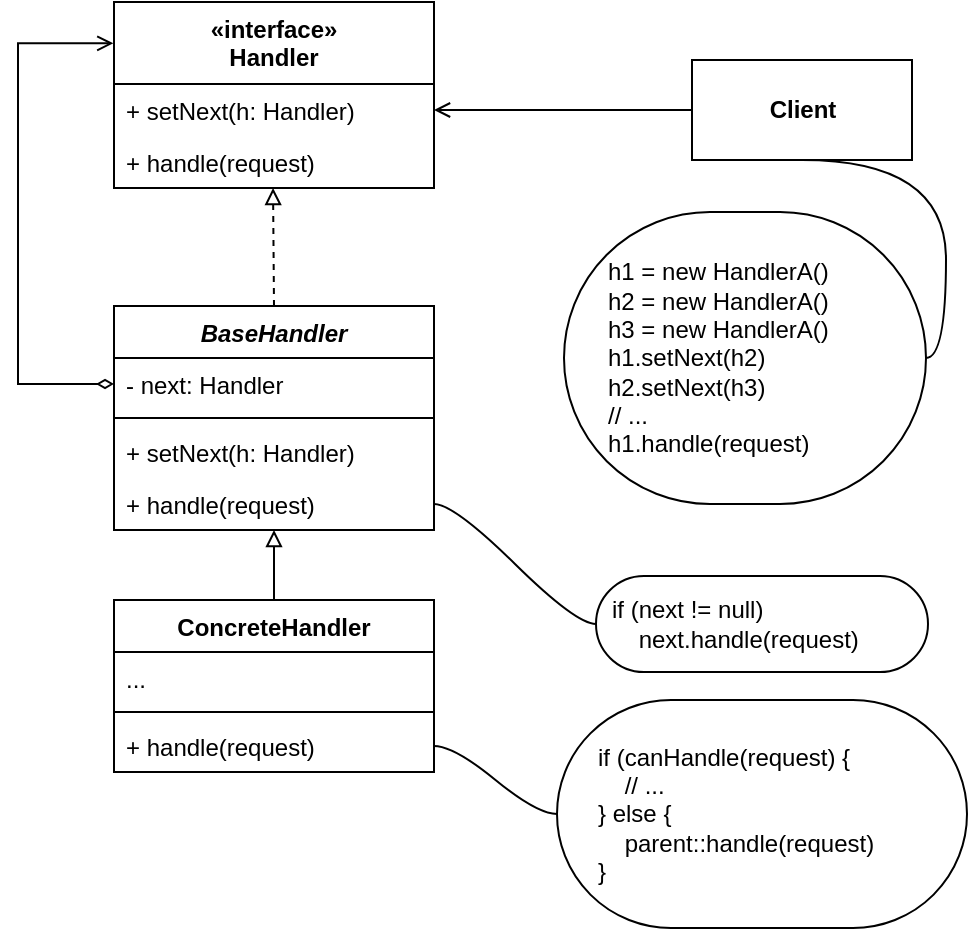<mxfile>
    <diagram id="foTHO4zXuxD7dfvpiwmI" name="Standard">
        <mxGraphModel dx="1374" dy="782" grid="0" gridSize="10" guides="1" tooltips="1" connect="1" arrows="1" fold="1" page="1" pageScale="1" pageWidth="827" pageHeight="1169" math="0" shadow="0">
            <root>
                <mxCell id="0"/>
                <mxCell id="1" parent="0"/>
                <mxCell id="3" value="«interface»&#10;Handler" style="swimlane;fontStyle=1;align=center;verticalAlign=top;childLayout=stackLayout;horizontal=1;startSize=41;horizontalStack=0;resizeParent=1;resizeParentMax=0;resizeLast=0;collapsible=1;marginBottom=0;" parent="1" vertex="1">
                    <mxGeometry x="224" y="182" width="160" height="93" as="geometry"/>
                </mxCell>
                <mxCell id="6" value="+ setNext(h: Handler)" style="text;strokeColor=none;fillColor=none;align=left;verticalAlign=top;spacingLeft=4;spacingRight=4;overflow=hidden;rotatable=0;points=[[0,0.5],[1,0.5]];portConstraint=eastwest;" parent="3" vertex="1">
                    <mxGeometry y="41" width="160" height="26" as="geometry"/>
                </mxCell>
                <mxCell id="7" value="+ handle(request)" style="text;strokeColor=none;fillColor=none;align=left;verticalAlign=top;spacingLeft=4;spacingRight=4;overflow=hidden;rotatable=0;points=[[0,0.5],[1,0.5]];portConstraint=eastwest;" parent="3" vertex="1">
                    <mxGeometry y="67" width="160" height="26" as="geometry"/>
                </mxCell>
                <mxCell id="9" style="edgeStyle=none;html=1;exitX=0;exitY=0.5;exitDx=0;exitDy=0;entryX=1;entryY=0.5;entryDx=0;entryDy=0;endArrow=open;endFill=0;" parent="1" source="8" target="6" edge="1">
                    <mxGeometry relative="1" as="geometry"/>
                </mxCell>
                <mxCell id="8" value="Client" style="html=1;fontStyle=1" parent="1" vertex="1">
                    <mxGeometry x="513" y="211" width="110" height="50" as="geometry"/>
                </mxCell>
                <mxCell id="16" style="edgeStyle=none;html=1;exitX=0.5;exitY=0;exitDx=0;exitDy=0;entryX=0.497;entryY=1;entryDx=0;entryDy=0;entryPerimeter=0;endArrow=block;endFill=0;dashed=1;" parent="1" source="10" target="7" edge="1">
                    <mxGeometry relative="1" as="geometry"/>
                </mxCell>
                <mxCell id="10" value="BaseHandler" style="swimlane;fontStyle=3;align=center;verticalAlign=top;childLayout=stackLayout;horizontal=1;startSize=26;horizontalStack=0;resizeParent=1;resizeParentMax=0;resizeLast=0;collapsible=1;marginBottom=0;" parent="1" vertex="1">
                    <mxGeometry x="224" y="334" width="160" height="112" as="geometry"/>
                </mxCell>
                <mxCell id="11" value="- next: Handler" style="text;strokeColor=none;fillColor=none;align=left;verticalAlign=top;spacingLeft=4;spacingRight=4;overflow=hidden;rotatable=0;points=[[0,0.5],[1,0.5]];portConstraint=eastwest;" parent="10" vertex="1">
                    <mxGeometry y="26" width="160" height="26" as="geometry"/>
                </mxCell>
                <mxCell id="12" value="" style="line;strokeWidth=1;fillColor=none;align=left;verticalAlign=middle;spacingTop=-1;spacingLeft=3;spacingRight=3;rotatable=0;labelPosition=right;points=[];portConstraint=eastwest;" parent="10" vertex="1">
                    <mxGeometry y="52" width="160" height="8" as="geometry"/>
                </mxCell>
                <mxCell id="13" value="+ setNext(h: Handler)" style="text;strokeColor=none;fillColor=none;align=left;verticalAlign=top;spacingLeft=4;spacingRight=4;overflow=hidden;rotatable=0;points=[[0,0.5],[1,0.5]];portConstraint=eastwest;" parent="10" vertex="1">
                    <mxGeometry y="60" width="160" height="26" as="geometry"/>
                </mxCell>
                <mxCell id="15" value="+ handle(request)" style="text;strokeColor=none;fillColor=none;align=left;verticalAlign=top;spacingLeft=4;spacingRight=4;overflow=hidden;rotatable=0;points=[[0,0.5],[1,0.5]];portConstraint=eastwest;" parent="10" vertex="1">
                    <mxGeometry y="86" width="160" height="26" as="geometry"/>
                </mxCell>
                <mxCell id="21" style="edgeStyle=none;html=1;exitX=0.5;exitY=0;exitDx=0;exitDy=0;entryX=0.5;entryY=1;entryDx=0;entryDy=0;endArrow=block;endFill=0;" parent="1" source="17" target="10" edge="1">
                    <mxGeometry relative="1" as="geometry"/>
                </mxCell>
                <mxCell id="17" value="ConcreteHandler" style="swimlane;fontStyle=1;align=center;verticalAlign=top;childLayout=stackLayout;horizontal=1;startSize=26;horizontalStack=0;resizeParent=1;resizeParentMax=0;resizeLast=0;collapsible=1;marginBottom=0;" parent="1" vertex="1">
                    <mxGeometry x="224" y="481" width="160" height="86" as="geometry"/>
                </mxCell>
                <mxCell id="18" value="..." style="text;strokeColor=none;fillColor=none;align=left;verticalAlign=top;spacingLeft=4;spacingRight=4;overflow=hidden;rotatable=0;points=[[0,0.5],[1,0.5]];portConstraint=eastwest;" parent="17" vertex="1">
                    <mxGeometry y="26" width="160" height="26" as="geometry"/>
                </mxCell>
                <mxCell id="19" value="" style="line;strokeWidth=1;fillColor=none;align=left;verticalAlign=middle;spacingTop=-1;spacingLeft=3;spacingRight=3;rotatable=0;labelPosition=right;points=[];portConstraint=eastwest;" parent="17" vertex="1">
                    <mxGeometry y="52" width="160" height="8" as="geometry"/>
                </mxCell>
                <mxCell id="20" value="+ handle(request)" style="text;strokeColor=none;fillColor=none;align=left;verticalAlign=top;spacingLeft=4;spacingRight=4;overflow=hidden;rotatable=0;points=[[0,0.5],[1,0.5]];portConstraint=eastwest;" parent="17" vertex="1">
                    <mxGeometry y="60" width="160" height="26" as="geometry"/>
                </mxCell>
                <mxCell id="22" style="edgeStyle=orthogonalEdgeStyle;html=1;exitX=0;exitY=0.5;exitDx=0;exitDy=0;entryX=-0.002;entryY=0.222;entryDx=0;entryDy=0;entryPerimeter=0;endArrow=open;endFill=0;startArrow=diamondThin;startFill=0;rounded=0;" parent="1" source="11" target="3" edge="1">
                    <mxGeometry relative="1" as="geometry">
                        <Array as="points">
                            <mxPoint x="176" y="373"/>
                            <mxPoint x="176" y="203"/>
                        </Array>
                    </mxGeometry>
                </mxCell>
                <mxCell id="23" value="&lt;span&gt;h1 = new HandlerA()&lt;/span&gt;&lt;br&gt;&lt;span&gt;h2 = new HandlerA()&lt;/span&gt;&lt;br&gt;&lt;span&gt;h3 = new HandlerA()&lt;/span&gt;&lt;br&gt;&lt;span&gt;h1.setNext(h2)&lt;/span&gt;&lt;br&gt;&lt;span&gt;h2.setNext(h3)&lt;/span&gt;&lt;br&gt;&lt;span&gt;// ...&lt;/span&gt;&lt;br&gt;&lt;span&gt;h1.handle(request)&lt;/span&gt;" style="whiteSpace=wrap;html=1;rounded=1;arcSize=50;align=left;verticalAlign=middle;strokeWidth=1;autosize=1;spacing=22;treeFolding=1;treeMoving=1;newEdgeStyle={&quot;edgeStyle&quot;:&quot;entityRelationEdgeStyle&quot;,&quot;startArrow&quot;:&quot;none&quot;,&quot;endArrow&quot;:&quot;none&quot;,&quot;segment&quot;:10,&quot;curved&quot;:1};sketch=0;" parent="1" vertex="1">
                    <mxGeometry x="449" y="287" width="181" height="146" as="geometry"/>
                </mxCell>
                <mxCell id="24" value="" style="edgeStyle=entityRelationEdgeStyle;startArrow=none;endArrow=none;segment=10;curved=1;rounded=0;exitX=0.5;exitY=1;exitDx=0;exitDy=0;" parent="1" source="8" target="23" edge="1">
                    <mxGeometry relative="1" as="geometry">
                        <mxPoint x="462" y="354" as="sourcePoint"/>
                    </mxGeometry>
                </mxCell>
                <mxCell id="25" value="if (next != null)&lt;br&gt;&amp;nbsp; &amp;nbsp; next.handle(request)" style="whiteSpace=wrap;html=1;rounded=1;arcSize=50;align=left;verticalAlign=middle;strokeWidth=1;autosize=1;spacing=8;treeFolding=1;treeMoving=1;newEdgeStyle={&quot;edgeStyle&quot;:&quot;entityRelationEdgeStyle&quot;,&quot;startArrow&quot;:&quot;none&quot;,&quot;endArrow&quot;:&quot;none&quot;,&quot;segment&quot;:10,&quot;curved&quot;:1};" parent="1" vertex="1">
                    <mxGeometry x="465" y="469" width="166" height="48" as="geometry"/>
                </mxCell>
                <mxCell id="26" value="" style="edgeStyle=entityRelationEdgeStyle;startArrow=none;endArrow=none;segment=10;curved=1;exitX=1;exitY=0.5;exitDx=0;exitDy=0;" parent="1" source="15" target="25" edge="1">
                    <mxGeometry relative="1" as="geometry">
                        <mxPoint x="450" y="527" as="sourcePoint"/>
                    </mxGeometry>
                </mxCell>
                <mxCell id="27" value="if (canHandle(request) {&lt;br&gt;&amp;nbsp; &amp;nbsp; // ...&lt;br&gt;} else {&lt;br&gt;&amp;nbsp; &amp;nbsp; parent::handle(request)&lt;br&gt;}" style="whiteSpace=wrap;html=1;rounded=1;arcSize=50;align=left;verticalAlign=middle;strokeWidth=1;autosize=1;spacing=20;treeFolding=1;treeMoving=1;newEdgeStyle={&quot;edgeStyle&quot;:&quot;entityRelationEdgeStyle&quot;,&quot;startArrow&quot;:&quot;none&quot;,&quot;endArrow&quot;:&quot;none&quot;,&quot;segment&quot;:10,&quot;curved&quot;:1};" parent="1" vertex="1">
                    <mxGeometry x="445.5" y="531" width="205" height="114" as="geometry"/>
                </mxCell>
                <mxCell id="28" value="" style="edgeStyle=entityRelationEdgeStyle;startArrow=none;endArrow=none;segment=10;curved=1;exitX=1;exitY=0.5;exitDx=0;exitDy=0;" parent="1" source="20" target="27" edge="1">
                    <mxGeometry relative="1" as="geometry">
                        <mxPoint x="464" y="691" as="sourcePoint"/>
                    </mxGeometry>
                </mxCell>
            </root>
        </mxGraphModel>
    </diagram>
    <diagram id="TOsc3vz6Dty3-7FQohgw" name="Practice">
        <mxGraphModel dx="1145" dy="652" grid="0" gridSize="10" guides="1" tooltips="1" connect="1" arrows="1" fold="1" page="1" pageScale="1" pageWidth="827" pageHeight="1169" math="0" shadow="0">
            <root>
                <mxCell id="ud1DoY0a7iDB4w8MwVCl-0"/>
                <mxCell id="ud1DoY0a7iDB4w8MwVCl-1" parent="ud1DoY0a7iDB4w8MwVCl-0"/>
                <mxCell id="84f1BI8z2X4V6CcKDrJD-32" value="" style="edgeStyle=orthogonalEdgeStyle;rounded=0;html=1;endArrow=open;endFill=0;" parent="ud1DoY0a7iDB4w8MwVCl-1" source="84f1BI8z2X4V6CcKDrJD-0" target="84f1BI8z2X4V6CcKDrJD-23" edge="1">
                    <mxGeometry relative="1" as="geometry"/>
                </mxCell>
                <mxCell id="84f1BI8z2X4V6CcKDrJD-0" value="«interface»&#10;Countermeasure" style="swimlane;fontStyle=1;align=center;verticalAlign=top;childLayout=stackLayout;horizontal=1;startSize=38;horizontalStack=0;resizeParent=1;resizeParentMax=0;resizeLast=0;collapsible=1;marginBottom=0;" parent="ud1DoY0a7iDB4w8MwVCl-1" vertex="1">
                    <mxGeometry x="202" y="246" width="261" height="90" as="geometry"/>
                </mxCell>
                <mxCell id="84f1BI8z2X4V6CcKDrJD-3" value="+ setNextCountermeasure(c: Countermeasure)" style="text;strokeColor=none;fillColor=none;align=left;verticalAlign=top;spacingLeft=4;spacingRight=4;overflow=hidden;rotatable=0;points=[[0,0.5],[1,0.5]];portConstraint=eastwest;" parent="84f1BI8z2X4V6CcKDrJD-0" vertex="1">
                    <mxGeometry y="38" width="261" height="26" as="geometry"/>
                </mxCell>
                <mxCell id="84f1BI8z2X4V6CcKDrJD-4" value="+ counteract(threat: Missile)" style="text;strokeColor=none;fillColor=none;align=left;verticalAlign=top;spacingLeft=4;spacingRight=4;overflow=hidden;rotatable=0;points=[[0,0.5],[1,0.5]];portConstraint=eastwest;" parent="84f1BI8z2X4V6CcKDrJD-0" vertex="1">
                    <mxGeometry y="64" width="261" height="26" as="geometry"/>
                </mxCell>
                <mxCell id="84f1BI8z2X4V6CcKDrJD-27" value="" style="edgeStyle=orthogonalEdgeStyle;html=1;entryX=0.5;entryY=1;entryDx=0;entryDy=0;entryPerimeter=0;dashed=1;endArrow=block;endFill=0;rounded=0;" parent="ud1DoY0a7iDB4w8MwVCl-1" source="84f1BI8z2X4V6CcKDrJD-5" target="84f1BI8z2X4V6CcKDrJD-4" edge="1">
                    <mxGeometry relative="1" as="geometry"/>
                </mxCell>
                <mxCell id="84f1BI8z2X4V6CcKDrJD-5" value="BaseCountermeasure" style="swimlane;fontStyle=3;align=center;verticalAlign=top;childLayout=stackLayout;horizontal=1;startSize=26;horizontalStack=0;resizeParent=1;resizeParentMax=0;resizeLast=0;collapsible=1;marginBottom=0;" parent="ud1DoY0a7iDB4w8MwVCl-1" vertex="1">
                    <mxGeometry x="181" y="372" width="303" height="112" as="geometry"/>
                </mxCell>
                <mxCell id="84f1BI8z2X4V6CcKDrJD-6" value="- nextCountermeasure: Countermeasure | null" style="text;strokeColor=none;fillColor=none;align=left;verticalAlign=top;spacingLeft=4;spacingRight=4;overflow=hidden;rotatable=0;points=[[0,0.5],[1,0.5]];portConstraint=eastwest;" parent="84f1BI8z2X4V6CcKDrJD-5" vertex="1">
                    <mxGeometry y="26" width="303" height="26" as="geometry"/>
                </mxCell>
                <mxCell id="84f1BI8z2X4V6CcKDrJD-7" value="" style="line;strokeWidth=1;fillColor=none;align=left;verticalAlign=middle;spacingTop=-1;spacingLeft=3;spacingRight=3;rotatable=0;labelPosition=right;points=[];portConstraint=eastwest;" parent="84f1BI8z2X4V6CcKDrJD-5" vertex="1">
                    <mxGeometry y="52" width="303" height="8" as="geometry"/>
                </mxCell>
                <mxCell id="84f1BI8z2X4V6CcKDrJD-8" value="+ setNextCountermeasure(c: Countermeasure | null)" style="text;strokeColor=none;fillColor=none;align=left;verticalAlign=top;spacingLeft=4;spacingRight=4;overflow=hidden;rotatable=0;points=[[0,0.5],[1,0.5]];portConstraint=eastwest;" parent="84f1BI8z2X4V6CcKDrJD-5" vertex="1">
                    <mxGeometry y="60" width="303" height="26" as="geometry"/>
                </mxCell>
                <mxCell id="84f1BI8z2X4V6CcKDrJD-9" value="+ counteract(threat: Missile)" style="text;strokeColor=none;fillColor=none;align=left;verticalAlign=top;spacingLeft=4;spacingRight=4;overflow=hidden;rotatable=0;points=[[0,0.5],[1,0.5]];portConstraint=eastwest;" parent="84f1BI8z2X4V6CcKDrJD-5" vertex="1">
                    <mxGeometry y="86" width="303" height="26" as="geometry"/>
                </mxCell>
                <mxCell id="84f1BI8z2X4V6CcKDrJD-28" style="edgeStyle=orthogonalEdgeStyle;html=1;exitX=0.5;exitY=0;exitDx=0;exitDy=0;entryX=0.504;entryY=0.997;entryDx=0;entryDy=0;entryPerimeter=0;endArrow=block;endFill=0;rounded=0;" parent="ud1DoY0a7iDB4w8MwVCl-1" source="84f1BI8z2X4V6CcKDrJD-10" target="84f1BI8z2X4V6CcKDrJD-9" edge="1">
                    <mxGeometry relative="1" as="geometry"/>
                </mxCell>
                <mxCell id="84f1BI8z2X4V6CcKDrJD-10" value="Smokescreen&#10;" style="swimlane;fontStyle=1;align=center;verticalAlign=top;childLayout=stackLayout;horizontal=1;startSize=26;horizontalStack=0;resizeParent=1;resizeParentMax=0;resizeLast=0;collapsible=1;marginBottom=0;" parent="ud1DoY0a7iDB4w8MwVCl-1" vertex="1">
                    <mxGeometry x="69" y="519" width="160" height="52" as="geometry"/>
                </mxCell>
                <mxCell id="84f1BI8z2X4V6CcKDrJD-13" value="+ counteract(threat: Missile)" style="text;strokeColor=none;fillColor=none;align=left;verticalAlign=top;spacingLeft=4;spacingRight=4;overflow=hidden;rotatable=0;points=[[0,0.5],[1,0.5]];portConstraint=eastwest;" parent="84f1BI8z2X4V6CcKDrJD-10" vertex="1">
                    <mxGeometry y="26" width="160" height="26" as="geometry"/>
                </mxCell>
                <mxCell id="84f1BI8z2X4V6CcKDrJD-29" style="edgeStyle=orthogonalEdgeStyle;html=1;exitX=0.5;exitY=0;exitDx=0;exitDy=0;entryX=0.503;entryY=1.001;entryDx=0;entryDy=0;entryPerimeter=0;endArrow=block;endFill=0;rounded=0;" parent="ud1DoY0a7iDB4w8MwVCl-1" source="84f1BI8z2X4V6CcKDrJD-14" target="84f1BI8z2X4V6CcKDrJD-9" edge="1">
                    <mxGeometry relative="1" as="geometry"/>
                </mxCell>
                <mxCell id="84f1BI8z2X4V6CcKDrJD-14" value="IRSmoke" style="swimlane;fontStyle=1;align=center;verticalAlign=top;childLayout=stackLayout;horizontal=1;startSize=26;horizontalStack=0;resizeParent=1;resizeParentMax=0;resizeLast=0;collapsible=1;marginBottom=0;" parent="ud1DoY0a7iDB4w8MwVCl-1" vertex="1">
                    <mxGeometry x="246" y="519" width="160" height="52" as="geometry"/>
                </mxCell>
                <mxCell id="84f1BI8z2X4V6CcKDrJD-15" value="+ counteract(threat: Missile)" style="text;strokeColor=none;fillColor=none;align=left;verticalAlign=top;spacingLeft=4;spacingRight=4;overflow=hidden;rotatable=0;points=[[0,0.5],[1,0.5]];portConstraint=eastwest;" parent="84f1BI8z2X4V6CcKDrJD-14" vertex="1">
                    <mxGeometry y="26" width="160" height="26" as="geometry"/>
                </mxCell>
                <mxCell id="84f1BI8z2X4V6CcKDrJD-30" style="edgeStyle=orthogonalEdgeStyle;html=1;exitX=0.5;exitY=0;exitDx=0;exitDy=0;endArrow=block;endFill=0;entryX=0.504;entryY=0.996;entryDx=0;entryDy=0;entryPerimeter=0;rounded=0;" parent="ud1DoY0a7iDB4w8MwVCl-1" source="84f1BI8z2X4V6CcKDrJD-16" target="84f1BI8z2X4V6CcKDrJD-9" edge="1">
                    <mxGeometry relative="1" as="geometry">
                        <mxPoint x="334.143" y="481.714" as="targetPoint"/>
                    </mxGeometry>
                </mxCell>
                <mxCell id="84f1BI8z2X4V6CcKDrJD-16" value="ActiveProtection" style="swimlane;fontStyle=1;align=center;verticalAlign=top;childLayout=stackLayout;horizontal=1;startSize=26;horizontalStack=0;resizeParent=1;resizeParentMax=0;resizeLast=0;collapsible=1;marginBottom=0;" parent="ud1DoY0a7iDB4w8MwVCl-1" vertex="1">
                    <mxGeometry x="422" y="519" width="160" height="52" as="geometry"/>
                </mxCell>
                <mxCell id="84f1BI8z2X4V6CcKDrJD-17" value="+ counteract(threat: Missile)" style="text;strokeColor=none;fillColor=none;align=left;verticalAlign=top;spacingLeft=4;spacingRight=4;overflow=hidden;rotatable=0;points=[[0,0.5],[1,0.5]];portConstraint=eastwest;" parent="84f1BI8z2X4V6CcKDrJD-16" vertex="1">
                    <mxGeometry y="26" width="160" height="26" as="geometry"/>
                </mxCell>
                <mxCell id="84f1BI8z2X4V6CcKDrJD-31" style="edgeStyle=orthogonalEdgeStyle;html=1;exitX=0.5;exitY=0;exitDx=0;exitDy=0;endArrow=block;endFill=0;entryX=0.503;entryY=1.003;entryDx=0;entryDy=0;entryPerimeter=0;rounded=0;" parent="ud1DoY0a7iDB4w8MwVCl-1" source="84f1BI8z2X4V6CcKDrJD-18" target="84f1BI8z2X4V6CcKDrJD-9" edge="1">
                    <mxGeometry relative="1" as="geometry">
                        <mxPoint x="333.571" y="481.143" as="targetPoint"/>
                    </mxGeometry>
                </mxCell>
                <mxCell id="84f1BI8z2X4V6CcKDrJD-18" value="ReactiveArmor" style="swimlane;fontStyle=1;align=center;verticalAlign=top;childLayout=stackLayout;horizontal=1;startSize=26;horizontalStack=0;resizeParent=1;resizeParentMax=0;resizeLast=0;collapsible=1;marginBottom=0;" parent="ud1DoY0a7iDB4w8MwVCl-1" vertex="1">
                    <mxGeometry x="598" y="519" width="160" height="52" as="geometry"/>
                </mxCell>
                <mxCell id="84f1BI8z2X4V6CcKDrJD-19" value="+ counteract(threat: Missile)" style="text;strokeColor=none;fillColor=none;align=left;verticalAlign=top;spacingLeft=4;spacingRight=4;overflow=hidden;rotatable=0;points=[[0,0.5],[1,0.5]];portConstraint=eastwest;" parent="84f1BI8z2X4V6CcKDrJD-18" vertex="1">
                    <mxGeometry y="26" width="160" height="26" as="geometry"/>
                </mxCell>
                <mxCell id="84f1BI8z2X4V6CcKDrJD-20" value="Missile" style="swimlane;fontStyle=1;align=center;verticalAlign=top;childLayout=stackLayout;horizontal=1;startSize=26;horizontalStack=0;resizeParent=1;resizeParentMax=0;resizeLast=0;collapsible=1;marginBottom=0;" parent="ud1DoY0a7iDB4w8MwVCl-1" vertex="1">
                    <mxGeometry x="573" y="246" width="168" height="112" as="geometry"/>
                </mxCell>
                <mxCell id="84f1BI8z2X4V6CcKDrJD-21" value="- state: number" style="text;strokeColor=none;fillColor=none;align=left;verticalAlign=top;spacingLeft=4;spacingRight=4;overflow=hidden;rotatable=0;points=[[0,0.5],[1,0.5]];portConstraint=eastwest;" parent="84f1BI8z2X4V6CcKDrJD-20" vertex="1">
                    <mxGeometry y="26" width="168" height="26" as="geometry"/>
                </mxCell>
                <mxCell id="84f1BI8z2X4V6CcKDrJD-22" value="" style="line;strokeWidth=1;fillColor=none;align=left;verticalAlign=middle;spacingTop=-1;spacingLeft=3;spacingRight=3;rotatable=0;labelPosition=right;points=[];portConstraint=eastwest;" parent="84f1BI8z2X4V6CcKDrJD-20" vertex="1">
                    <mxGeometry y="52" width="168" height="8" as="geometry"/>
                </mxCell>
                <mxCell id="84f1BI8z2X4V6CcKDrJD-23" value="+ worsen(value: number)" style="text;strokeColor=none;fillColor=none;align=left;verticalAlign=top;spacingLeft=4;spacingRight=4;overflow=hidden;rotatable=0;points=[[0,0.5],[1,0.5]];portConstraint=eastwest;" parent="84f1BI8z2X4V6CcKDrJD-20" vertex="1">
                    <mxGeometry y="60" width="168" height="26" as="geometry"/>
                </mxCell>
                <mxCell id="84f1BI8z2X4V6CcKDrJD-35" value="+ isDisarmed(): bool" style="text;strokeColor=none;fillColor=none;align=left;verticalAlign=top;spacingLeft=4;spacingRight=4;overflow=hidden;rotatable=0;points=[[0,0.5],[1,0.5]];portConstraint=eastwest;" parent="84f1BI8z2X4V6CcKDrJD-20" vertex="1">
                    <mxGeometry y="86" width="168" height="26" as="geometry"/>
                </mxCell>
                <mxCell id="84f1BI8z2X4V6CcKDrJD-33" style="edgeStyle=orthogonalEdgeStyle;rounded=0;html=1;exitX=0.5;exitY=1;exitDx=0;exitDy=0;entryX=0.5;entryY=0;entryDx=0;entryDy=0;startArrow=none;startFill=0;endArrow=open;endFill=0;" parent="ud1DoY0a7iDB4w8MwVCl-1" source="84f1BI8z2X4V6CcKDrJD-24" target="84f1BI8z2X4V6CcKDrJD-0" edge="1">
                    <mxGeometry relative="1" as="geometry"/>
                </mxCell>
                <mxCell id="84f1BI8z2X4V6CcKDrJD-34" style="edgeStyle=orthogonalEdgeStyle;rounded=0;html=1;exitX=0.5;exitY=1;exitDx=0;exitDy=0;entryX=0.5;entryY=0;entryDx=0;entryDy=0;startArrow=none;startFill=0;endArrow=open;endFill=0;" parent="ud1DoY0a7iDB4w8MwVCl-1" source="84f1BI8z2X4V6CcKDrJD-24" target="84f1BI8z2X4V6CcKDrJD-20" edge="1">
                    <mxGeometry relative="1" as="geometry"/>
                </mxCell>
                <mxCell id="84f1BI8z2X4V6CcKDrJD-24" value="Client" style="html=1;fontStyle=1" parent="ud1DoY0a7iDB4w8MwVCl-1" vertex="1">
                    <mxGeometry x="467" y="67" width="110" height="50" as="geometry"/>
                </mxCell>
                <mxCell id="MKr6ATGt5Uw-PHFYYNL1-0" style="edgeStyle=orthogonalEdgeStyle;html=1;exitX=0;exitY=0.5;exitDx=0;exitDy=0;entryX=0;entryY=0.25;entryDx=0;entryDy=0;rounded=0;startArrow=diamondThin;startFill=0;endArrow=open;endFill=0;" edge="1" parent="ud1DoY0a7iDB4w8MwVCl-1" source="84f1BI8z2X4V6CcKDrJD-6" target="84f1BI8z2X4V6CcKDrJD-0">
                    <mxGeometry relative="1" as="geometry">
                        <Array as="points">
                            <mxPoint x="146" y="408"/>
                            <mxPoint x="146" y="269"/>
                        </Array>
                    </mxGeometry>
                </mxCell>
            </root>
        </mxGraphModel>
    </diagram>
</mxfile>